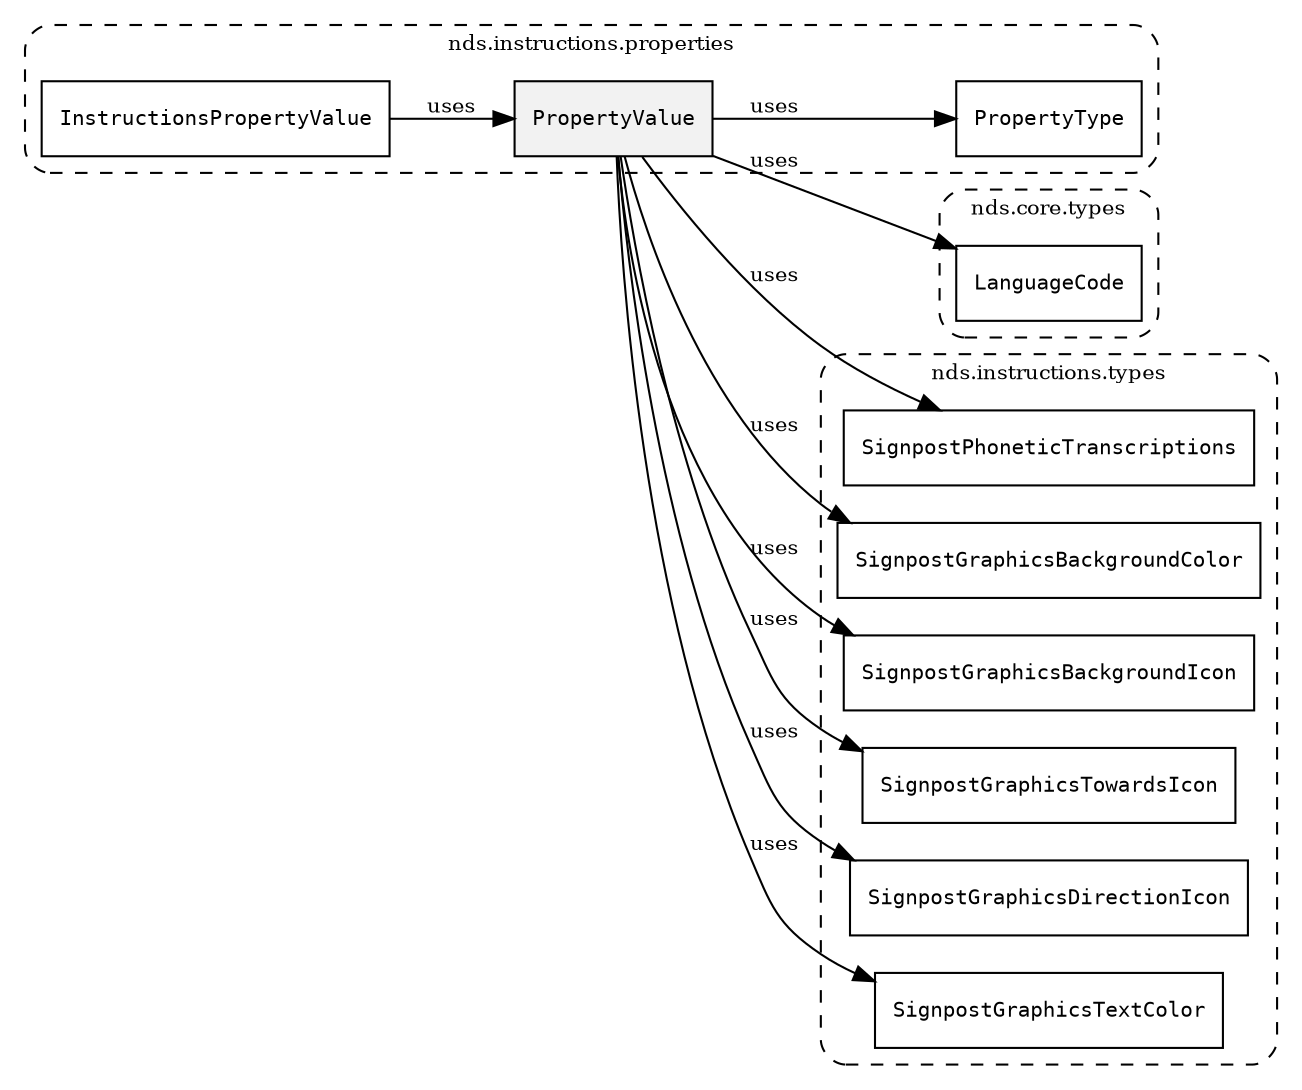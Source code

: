 /**
 * This dot file creates symbol collaboration diagram for PropertyValue.
 */
digraph ZSERIO
{
    node [shape=box, fontsize=10];
    rankdir="LR";
    fontsize=10;
    tooltip="PropertyValue collaboration diagram";

    subgraph "cluster_nds.instructions.properties"
    {
        style="dashed, rounded";
        label="nds.instructions.properties";
        tooltip="Package nds.instructions.properties";
        href="../../../content/packages/nds.instructions.properties.html#Package-nds-instructions-properties";
        target="_parent";

        "PropertyValue" [style="filled", fillcolor="#0000000D", target="_parent", label=<<font face="monospace"><table align="center" border="0" cellspacing="0" cellpadding="0"><tr><td href="../../../content/packages/nds.instructions.properties.html#Choice-PropertyValue" title="Choice defined in nds.instructions.properties">PropertyValue</td></tr></table></font>>];
        "PropertyType" [target="_parent", label=<<font face="monospace"><table align="center" border="0" cellspacing="0" cellpadding="0"><tr><td href="../../../content/packages/nds.instructions.properties.html#Enum-PropertyType" title="Enum defined in nds.instructions.properties">PropertyType</td></tr></table></font>>];
        "InstructionsPropertyValue" [target="_parent", label=<<font face="monospace"><table align="center" border="0" cellspacing="0" cellpadding="0"><tr><td href="../../../content/packages/nds.instructions.properties.html#Structure-InstructionsPropertyValue" title="Structure defined in nds.instructions.properties">InstructionsPropertyValue</td></tr></table></font>>];
    }

    subgraph "cluster_nds.core.types"
    {
        style="dashed, rounded";
        label="nds.core.types";
        tooltip="Package nds.core.types";
        href="../../../content/packages/nds.core.types.html#Package-nds-core-types";
        target="_parent";

        "LanguageCode" [target="_parent", label=<<font face="monospace"><table align="center" border="0" cellspacing="0" cellpadding="0"><tr><td href="../../../content/packages/nds.core.types.html#Subtype-LanguageCode" title="Subtype defined in nds.core.types">LanguageCode</td></tr></table></font>>];
    }

    subgraph "cluster_nds.instructions.types"
    {
        style="dashed, rounded";
        label="nds.instructions.types";
        tooltip="Package nds.instructions.types";
        href="../../../content/packages/nds.instructions.types.html#Package-nds-instructions-types";
        target="_parent";

        "SignpostPhoneticTranscriptions" [target="_parent", label=<<font face="monospace"><table align="center" border="0" cellspacing="0" cellpadding="0"><tr><td href="../../../content/packages/nds.instructions.types.html#Structure-SignpostPhoneticTranscriptions" title="Structure defined in nds.instructions.types">SignpostPhoneticTranscriptions</td></tr></table></font>>];
        "SignpostGraphicsBackgroundColor" [target="_parent", label=<<font face="monospace"><table align="center" border="0" cellspacing="0" cellpadding="0"><tr><td href="../../../content/packages/nds.instructions.types.html#Subtype-SignpostGraphicsBackgroundColor" title="Subtype defined in nds.instructions.types">SignpostGraphicsBackgroundColor</td></tr></table></font>>];
        "SignpostGraphicsBackgroundIcon" [target="_parent", label=<<font face="monospace"><table align="center" border="0" cellspacing="0" cellpadding="0"><tr><td href="../../../content/packages/nds.instructions.types.html#Subtype-SignpostGraphicsBackgroundIcon" title="Subtype defined in nds.instructions.types">SignpostGraphicsBackgroundIcon</td></tr></table></font>>];
        "SignpostGraphicsTowardsIcon" [target="_parent", label=<<font face="monospace"><table align="center" border="0" cellspacing="0" cellpadding="0"><tr><td href="../../../content/packages/nds.instructions.types.html#Subtype-SignpostGraphicsTowardsIcon" title="Subtype defined in nds.instructions.types">SignpostGraphicsTowardsIcon</td></tr></table></font>>];
        "SignpostGraphicsDirectionIcon" [target="_parent", label=<<font face="monospace"><table align="center" border="0" cellspacing="0" cellpadding="0"><tr><td href="../../../content/packages/nds.instructions.types.html#Subtype-SignpostGraphicsDirectionIcon" title="Subtype defined in nds.instructions.types">SignpostGraphicsDirectionIcon</td></tr></table></font>>];
        "SignpostGraphicsTextColor" [target="_parent", label=<<font face="monospace"><table align="center" border="0" cellspacing="0" cellpadding="0"><tr><td href="../../../content/packages/nds.instructions.types.html#Subtype-SignpostGraphicsTextColor" title="Subtype defined in nds.instructions.types">SignpostGraphicsTextColor</td></tr></table></font>>];
    }

    "PropertyValue" -> "PropertyType" [label="uses", fontsize=10];
    "PropertyValue" -> "LanguageCode" [label="uses", fontsize=10];
    "PropertyValue" -> "SignpostPhoneticTranscriptions" [label="uses", fontsize=10];
    "PropertyValue" -> "SignpostGraphicsBackgroundColor" [label="uses", fontsize=10];
    "PropertyValue" -> "SignpostGraphicsBackgroundIcon" [label="uses", fontsize=10];
    "PropertyValue" -> "SignpostGraphicsTowardsIcon" [label="uses", fontsize=10];
    "PropertyValue" -> "SignpostGraphicsDirectionIcon" [label="uses", fontsize=10];
    "PropertyValue" -> "SignpostGraphicsTextColor" [label="uses", fontsize=10];
    "InstructionsPropertyValue" -> "PropertyValue" [label="uses", fontsize=10];
}
